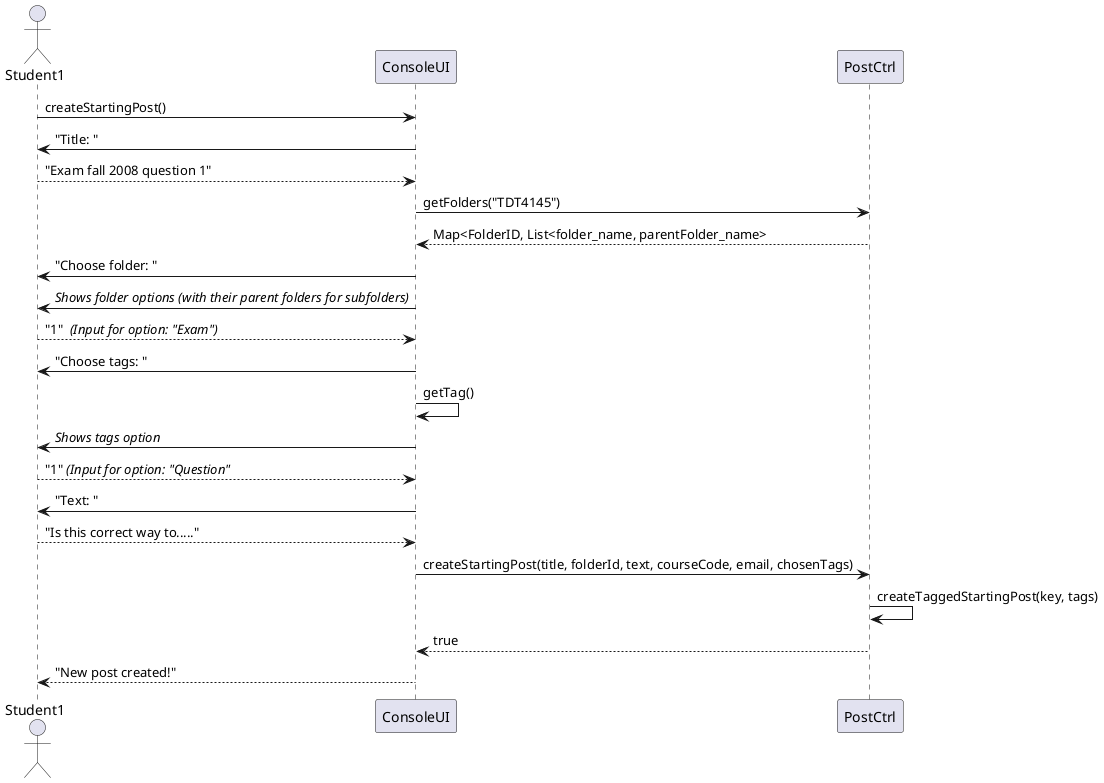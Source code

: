@startuml
actor Student1
Student1 -> ConsoleUI: createStartingPost()
ConsoleUI -> Student1: "Title: "
Student1 --> ConsoleUI: "Exam fall 2008 question 1"
ConsoleUI -> PostCtrl: getFolders("TDT4145")
PostCtrl --> ConsoleUI: Map<FolderID, List<folder_name, parentFolder_name>
ConsoleUI -> Student1: "Choose folder: "
ConsoleUI -> Student1: //Shows folder options (with their parent folders for subfolders)//
Student1 --> ConsoleUI: "1"  //(Input for option: "Exam")//
ConsoleUI -> Student1: "Choose tags: "
ConsoleUI -> ConsoleUI: getTag()
ConsoleUI -> Student1: //Shows tags option//
Student1 --> ConsoleUI: "1" //(Input for option: "Question"//
ConsoleUI -> Student1: "Text: "
Student1 --> ConsoleUI: "Is this correct way to....."
ConsoleUI -> PostCtrl: createStartingPost(title, folderId, text, courseCode, email, chosenTags)
PostCtrl -> PostCtrl: createTaggedStartingPost(key, tags)
PostCtrl --> ConsoleUI: true
ConsoleUI --> Student1: "New post created!"
@enduml
